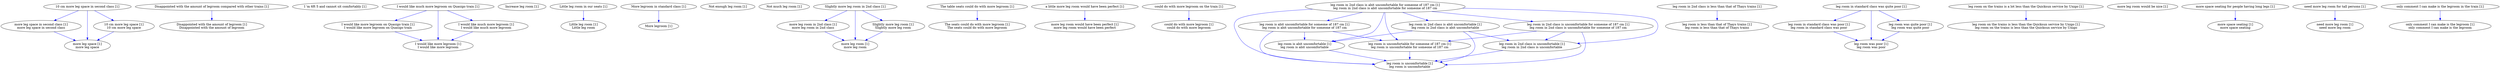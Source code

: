 digraph collapsedGraph {
"10 cm more leg space in second class [1]""more leg space in second class [1]\nmore leg space in second class""more leg space [1]\nmore leg space""10 cm more leg space [1]\n10 cm more leg space""Disappointed with the amount of legroom compared with other trains [1]""Disappointed with the amount of legroom [1]\nDisappointed with the amount of legroom""I 'm 6ft 5 and cannot sit comfortably [1]""I would like much more legroom on Quasigo train [1]""I would like more legroom on Quasigo train [1]\nI would like more legroom on Quasigo train""I would like more legroom [1]\nI would like more legroom""I would like much more legroom [1]\nI would like much more legroom""Increase leg room [1]""Little leg room in our seats [1]""Little leg room [1]\nLittle leg room""More legroom [1]""More legroom in standard class [1]""Not enough leg room [1]""Not much leg room [1]""Slightly more leg room in 2nd class [1]""more leg room in 2nd class [1]\nmore leg room in 2nd class""more leg room [1]\nmore leg room""Slightly more leg room [1]\nSlightly more leg room""The table seats could do with more legroom [1]""The seats could do with more legroom [1]\nThe seats could do with more legroom""a little more leg room would have been perfect [1]""more leg room would have been perfect [1]\nmore leg room would have been perfect""could do with more legroom on the train [1]""could do with more legroom [1]\ncould do with more legroom""leg room in 2nd class is abit uncomfortable for someone of 187 cm [1]\nleg room in 2nd class is abit uncomfortable for someone of 187 cm""leg room is abit uncomfortable for someone of 187 cm [1]\nleg room is abit uncomfortable for someone of 187 cm""leg room is abit uncomfortable [1]\nleg room is abit uncomfortable""leg room is uncomfortable [1]\nleg room is uncomfortable""leg room is uncomfortable for someone of 187 cm [1]\nleg room is uncomfortable for someone of 187 cm""leg room in 2nd class is abit uncomfortable [1]\nleg room in 2nd class is abit uncomfortable""leg room in 2nd class is uncomfortable [1]\nleg room in 2nd class is uncomfortable""leg room in 2nd class is uncomfortable for someone of 187 cm [1]\nleg room in 2nd class is uncomfortable for someone of 187 cm""leg room in 2nd class is less than that of Thays trains [1]""leg room is less than that of Thays trains [1]\nleg room is less than that of Thays trains""leg room in standard class was quite poor [1]""leg room in standard class was poor [1]\nleg room in standard class was poor""leg room was poor [1]\nleg room was poor""leg room was quite poor [1]\nleg room was quite poor""leg room on the trains is a lot less than the Quicksun service by Unigo [1]""leg room on the trains is less than the Quicksun service by Unigo [1]\nleg room on the trains is less than the Quicksun service by Unigo""more leg room would be nice [1]""more space seating for people having long legs [1]""more space seating [1]\nmore space seating""need more leg room for tall persons [1]""need more leg room [1]\nneed more leg room""only comment I can make is the legroom in the train [1]""only comment I can make is the legroom [1]\nonly comment I can make is the legroom""10 cm more leg space in second class [1]" -> "more leg space in second class [1]\nmore leg space in second class" [color=blue]
"more leg space in second class [1]\nmore leg space in second class" -> "more leg space [1]\nmore leg space" [color=blue]
"10 cm more leg space in second class [1]" -> "10 cm more leg space [1]\n10 cm more leg space" [color=blue]
"10 cm more leg space [1]\n10 cm more leg space" -> "more leg space [1]\nmore leg space" [color=blue]
"10 cm more leg space in second class [1]" -> "more leg space [1]\nmore leg space" [color=blue]
"Disappointed with the amount of legroom compared with other trains [1]" -> "Disappointed with the amount of legroom [1]\nDisappointed with the amount of legroom" [color=blue]
"I would like much more legroom on Quasigo train [1]" -> "I would like more legroom on Quasigo train [1]\nI would like more legroom on Quasigo train" [color=blue]
"I would like more legroom on Quasigo train [1]\nI would like more legroom on Quasigo train" -> "I would like more legroom [1]\nI would like more legroom" [color=blue]
"I would like much more legroom on Quasigo train [1]" -> "I would like much more legroom [1]\nI would like much more legroom" [color=blue]
"I would like much more legroom [1]\nI would like much more legroom" -> "I would like more legroom [1]\nI would like more legroom" [color=blue]
"I would like much more legroom on Quasigo train [1]" -> "I would like more legroom [1]\nI would like more legroom" [color=blue]
"Little leg room in our seats [1]" -> "Little leg room [1]\nLittle leg room" [color=blue]
"More legroom in standard class [1]" -> "More legroom [1]" [color=blue]
"Slightly more leg room in 2nd class [1]" -> "more leg room in 2nd class [1]\nmore leg room in 2nd class" [color=blue]
"more leg room in 2nd class [1]\nmore leg room in 2nd class" -> "more leg room [1]\nmore leg room" [color=blue]
"Slightly more leg room in 2nd class [1]" -> "Slightly more leg room [1]\nSlightly more leg room" [color=blue]
"Slightly more leg room [1]\nSlightly more leg room" -> "more leg room [1]\nmore leg room" [color=blue]
"Slightly more leg room in 2nd class [1]" -> "more leg room [1]\nmore leg room" [color=blue]
"The table seats could do with more legroom [1]" -> "The seats could do with more legroom [1]\nThe seats could do with more legroom" [color=blue]
"a little more leg room would have been perfect [1]" -> "more leg room would have been perfect [1]\nmore leg room would have been perfect" [color=blue]
"could do with more legroom on the train [1]" -> "could do with more legroom [1]\ncould do with more legroom" [color=blue]
"leg room in 2nd class is abit uncomfortable for someone of 187 cm [1]\nleg room in 2nd class is abit uncomfortable for someone of 187 cm" -> "leg room is abit uncomfortable for someone of 187 cm [1]\nleg room is abit uncomfortable for someone of 187 cm" [color=blue]
"leg room is abit uncomfortable for someone of 187 cm [1]\nleg room is abit uncomfortable for someone of 187 cm" -> "leg room is abit uncomfortable [1]\nleg room is abit uncomfortable" [color=blue]
"leg room is abit uncomfortable [1]\nleg room is abit uncomfortable" -> "leg room is uncomfortable [1]\nleg room is uncomfortable" [color=blue]
"leg room is abit uncomfortable for someone of 187 cm [1]\nleg room is abit uncomfortable for someone of 187 cm" -> "leg room is uncomfortable for someone of 187 cm [1]\nleg room is uncomfortable for someone of 187 cm" [color=blue]
"leg room is uncomfortable for someone of 187 cm [1]\nleg room is uncomfortable for someone of 187 cm" -> "leg room is uncomfortable [1]\nleg room is uncomfortable" [color=blue]
"leg room in 2nd class is abit uncomfortable for someone of 187 cm [1]\nleg room in 2nd class is abit uncomfortable for someone of 187 cm" -> "leg room in 2nd class is abit uncomfortable [1]\nleg room in 2nd class is abit uncomfortable" [color=blue]
"leg room in 2nd class is abit uncomfortable [1]\nleg room in 2nd class is abit uncomfortable" -> "leg room is abit uncomfortable [1]\nleg room is abit uncomfortable" [color=blue]
"leg room in 2nd class is abit uncomfortable [1]\nleg room in 2nd class is abit uncomfortable" -> "leg room in 2nd class is uncomfortable [1]\nleg room in 2nd class is uncomfortable" [color=blue]
"leg room in 2nd class is uncomfortable [1]\nleg room in 2nd class is uncomfortable" -> "leg room is uncomfortable [1]\nleg room is uncomfortable" [color=blue]
"leg room in 2nd class is abit uncomfortable for someone of 187 cm [1]\nleg room in 2nd class is abit uncomfortable for someone of 187 cm" -> "leg room in 2nd class is uncomfortable for someone of 187 cm [1]\nleg room in 2nd class is uncomfortable for someone of 187 cm" [color=blue]
"leg room in 2nd class is uncomfortable for someone of 187 cm [1]\nleg room in 2nd class is uncomfortable for someone of 187 cm" -> "leg room is uncomfortable for someone of 187 cm [1]\nleg room is uncomfortable for someone of 187 cm" [color=blue]
"leg room in 2nd class is uncomfortable for someone of 187 cm [1]\nleg room in 2nd class is uncomfortable for someone of 187 cm" -> "leg room in 2nd class is uncomfortable [1]\nleg room in 2nd class is uncomfortable" [color=blue]
"leg room in 2nd class is abit uncomfortable for someone of 187 cm [1]\nleg room in 2nd class is abit uncomfortable for someone of 187 cm" -> "leg room is abit uncomfortable [1]\nleg room is abit uncomfortable" [color=blue]
"leg room in 2nd class is abit uncomfortable for someone of 187 cm [1]\nleg room in 2nd class is abit uncomfortable for someone of 187 cm" -> "leg room in 2nd class is uncomfortable [1]\nleg room in 2nd class is uncomfortable" [color=blue]
"leg room in 2nd class is abit uncomfortable for someone of 187 cm [1]\nleg room in 2nd class is abit uncomfortable for someone of 187 cm" -> "leg room is uncomfortable for someone of 187 cm [1]\nleg room is uncomfortable for someone of 187 cm" [color=blue]
"leg room is abit uncomfortable for someone of 187 cm [1]\nleg room is abit uncomfortable for someone of 187 cm" -> "leg room is uncomfortable [1]\nleg room is uncomfortable" [color=blue]
"leg room in 2nd class is abit uncomfortable [1]\nleg room in 2nd class is abit uncomfortable" -> "leg room is uncomfortable [1]\nleg room is uncomfortable" [color=blue]
"leg room in 2nd class is uncomfortable for someone of 187 cm [1]\nleg room in 2nd class is uncomfortable for someone of 187 cm" -> "leg room is uncomfortable [1]\nleg room is uncomfortable" [color=blue]
"leg room in 2nd class is abit uncomfortable for someone of 187 cm [1]\nleg room in 2nd class is abit uncomfortable for someone of 187 cm" -> "leg room is uncomfortable [1]\nleg room is uncomfortable" [color=blue]
"leg room in 2nd class is less than that of Thays trains [1]" -> "leg room is less than that of Thays trains [1]\nleg room is less than that of Thays trains" [color=blue]
"leg room in standard class was quite poor [1]" -> "leg room in standard class was poor [1]\nleg room in standard class was poor" [color=blue]
"leg room in standard class was poor [1]\nleg room in standard class was poor" -> "leg room was poor [1]\nleg room was poor" [color=blue]
"leg room in standard class was quite poor [1]" -> "leg room was quite poor [1]\nleg room was quite poor" [color=blue]
"leg room was quite poor [1]\nleg room was quite poor" -> "leg room was poor [1]\nleg room was poor" [color=blue]
"leg room in standard class was quite poor [1]" -> "leg room was poor [1]\nleg room was poor" [color=blue]
"leg room on the trains is a lot less than the Quicksun service by Unigo [1]" -> "leg room on the trains is less than the Quicksun service by Unigo [1]\nleg room on the trains is less than the Quicksun service by Unigo" [color=blue]
"more space seating for people having long legs [1]" -> "more space seating [1]\nmore space seating" [color=blue]
"need more leg room for tall persons [1]" -> "need more leg room [1]\nneed more leg room" [color=blue]
"only comment I can make is the legroom in the train [1]" -> "only comment I can make is the legroom [1]\nonly comment I can make is the legroom" [color=blue]
}